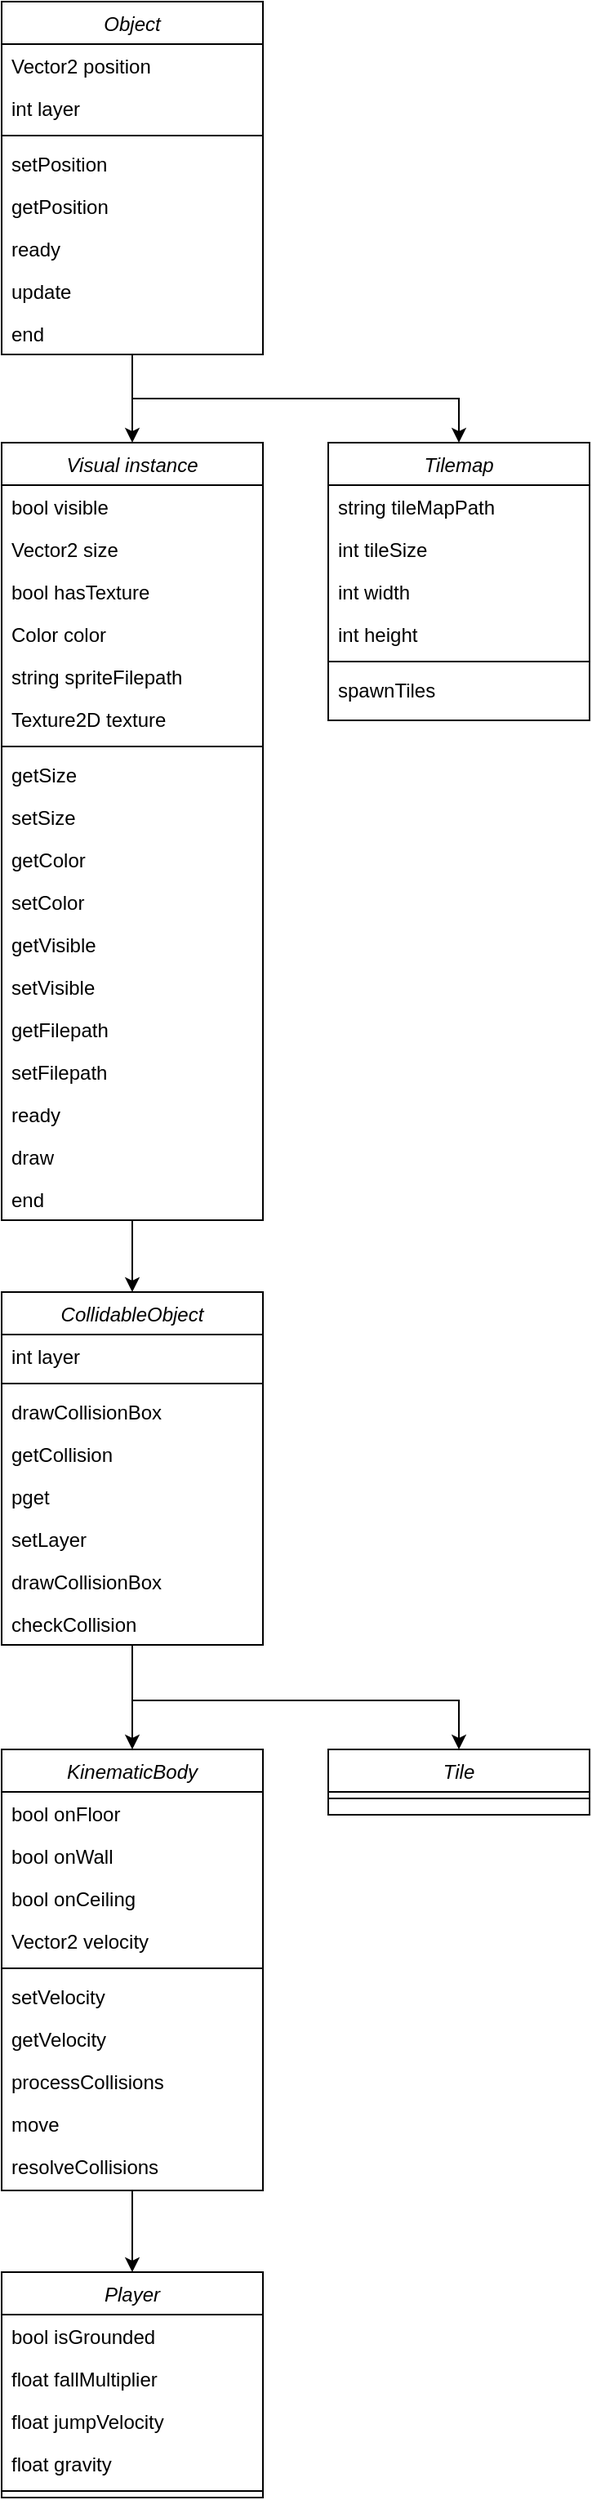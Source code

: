 <mxfile version="20.6.2" type="device"><diagram id="C5RBs43oDa-KdzZeNtuy" name="Page-1"><mxGraphModel dx="1703" dy="925" grid="1" gridSize="10" guides="1" tooltips="1" connect="1" arrows="1" fold="1" page="1" pageScale="1" pageWidth="827" pageHeight="1169" math="0" shadow="0"><root><mxCell id="WIyWlLk6GJQsqaUBKTNV-0"/><mxCell id="WIyWlLk6GJQsqaUBKTNV-1" parent="WIyWlLk6GJQsqaUBKTNV-0"/><mxCell id="KYCYtY8YfaFjY52dD4Zm-1" style="edgeStyle=orthogonalEdgeStyle;rounded=0;orthogonalLoop=1;jettySize=auto;html=1;entryX=0.5;entryY=0;entryDx=0;entryDy=0;" parent="WIyWlLk6GJQsqaUBKTNV-1" source="zkfFHV4jXpPFQw0GAbJ--0" target="KYCYtY8YfaFjY52dD4Zm-2" edge="1"><mxGeometry relative="1" as="geometry"><mxPoint x="120" y="240" as="targetPoint"/></mxGeometry></mxCell><mxCell id="zkfFHV4jXpPFQw0GAbJ--0" value="Object" style="swimlane;fontStyle=2;align=center;verticalAlign=top;childLayout=stackLayout;horizontal=1;startSize=26;horizontalStack=0;resizeParent=1;resizeLast=0;collapsible=1;marginBottom=0;rounded=0;shadow=0;strokeWidth=1;" parent="WIyWlLk6GJQsqaUBKTNV-1" vertex="1"><mxGeometry x="40" y="40" width="160" height="216" as="geometry"><mxRectangle x="230" y="140" width="160" height="26" as="alternateBounds"/></mxGeometry></mxCell><mxCell id="zkfFHV4jXpPFQw0GAbJ--1" value="Vector2 position " style="text;align=left;verticalAlign=top;spacingLeft=4;spacingRight=4;overflow=hidden;rotatable=0;points=[[0,0.5],[1,0.5]];portConstraint=eastwest;" parent="zkfFHV4jXpPFQw0GAbJ--0" vertex="1"><mxGeometry y="26" width="160" height="26" as="geometry"/></mxCell><mxCell id="O7regnunh_6RrNO5Hwtk-32" value="int layer" style="text;align=left;verticalAlign=top;spacingLeft=4;spacingRight=4;overflow=hidden;rotatable=0;points=[[0,0.5],[1,0.5]];portConstraint=eastwest;" parent="zkfFHV4jXpPFQw0GAbJ--0" vertex="1"><mxGeometry y="52" width="160" height="26" as="geometry"/></mxCell><mxCell id="zkfFHV4jXpPFQw0GAbJ--4" value="" style="line;html=1;strokeWidth=1;align=left;verticalAlign=middle;spacingTop=-1;spacingLeft=3;spacingRight=3;rotatable=0;labelPosition=right;points=[];portConstraint=eastwest;" parent="zkfFHV4jXpPFQw0GAbJ--0" vertex="1"><mxGeometry y="78" width="160" height="8" as="geometry"/></mxCell><mxCell id="zkfFHV4jXpPFQw0GAbJ--5" value="setPosition" style="text;align=left;verticalAlign=top;spacingLeft=4;spacingRight=4;overflow=hidden;rotatable=0;points=[[0,0.5],[1,0.5]];portConstraint=eastwest;" parent="zkfFHV4jXpPFQw0GAbJ--0" vertex="1"><mxGeometry y="86" width="160" height="26" as="geometry"/></mxCell><mxCell id="KYCYtY8YfaFjY52dD4Zm-0" value="getPosition" style="text;align=left;verticalAlign=top;spacingLeft=4;spacingRight=4;overflow=hidden;rotatable=0;points=[[0,0.5],[1,0.5]];portConstraint=eastwest;" parent="zkfFHV4jXpPFQw0GAbJ--0" vertex="1"><mxGeometry y="112" width="160" height="26" as="geometry"/></mxCell><mxCell id="O7regnunh_6RrNO5Hwtk-33" value="ready" style="text;align=left;verticalAlign=top;spacingLeft=4;spacingRight=4;overflow=hidden;rotatable=0;points=[[0,0.5],[1,0.5]];portConstraint=eastwest;" parent="zkfFHV4jXpPFQw0GAbJ--0" vertex="1"><mxGeometry y="138" width="160" height="26" as="geometry"/></mxCell><mxCell id="O7regnunh_6RrNO5Hwtk-34" value="update" style="text;align=left;verticalAlign=top;spacingLeft=4;spacingRight=4;overflow=hidden;rotatable=0;points=[[0,0.5],[1,0.5]];portConstraint=eastwest;" parent="zkfFHV4jXpPFQw0GAbJ--0" vertex="1"><mxGeometry y="164" width="160" height="26" as="geometry"/></mxCell><mxCell id="O7regnunh_6RrNO5Hwtk-35" value="end" style="text;align=left;verticalAlign=top;spacingLeft=4;spacingRight=4;overflow=hidden;rotatable=0;points=[[0,0.5],[1,0.5]];portConstraint=eastwest;" parent="zkfFHV4jXpPFQw0GAbJ--0" vertex="1"><mxGeometry y="190" width="160" height="26" as="geometry"/></mxCell><mxCell id="KYCYtY8YfaFjY52dD4Zm-78" style="edgeStyle=orthogonalEdgeStyle;rounded=0;orthogonalLoop=1;jettySize=auto;html=1;exitX=0.5;exitY=1;exitDx=0;exitDy=0;entryX=0.5;entryY=0;entryDx=0;entryDy=0;" parent="WIyWlLk6GJQsqaUBKTNV-1" source="KYCYtY8YfaFjY52dD4Zm-2" target="KYCYtY8YfaFjY52dD4Zm-25" edge="1"><mxGeometry relative="1" as="geometry"/></mxCell><mxCell id="KYCYtY8YfaFjY52dD4Zm-2" value="Visual instance" style="swimlane;fontStyle=2;align=center;verticalAlign=top;childLayout=stackLayout;horizontal=1;startSize=26;horizontalStack=0;resizeParent=1;resizeLast=0;collapsible=1;marginBottom=0;rounded=0;shadow=0;strokeWidth=1;" parent="WIyWlLk6GJQsqaUBKTNV-1" vertex="1"><mxGeometry x="40" y="310" width="160" height="476" as="geometry"><mxRectangle x="230" y="140" width="160" height="26" as="alternateBounds"/></mxGeometry></mxCell><mxCell id="KYCYtY8YfaFjY52dD4Zm-57" value="bool visible" style="text;align=left;verticalAlign=top;spacingLeft=4;spacingRight=4;overflow=hidden;rotatable=0;points=[[0,0.5],[1,0.5]];portConstraint=eastwest;" parent="KYCYtY8YfaFjY52dD4Zm-2" vertex="1"><mxGeometry y="26" width="160" height="26" as="geometry"/></mxCell><mxCell id="KYCYtY8YfaFjY52dD4Zm-3" value="Vector2 size" style="text;align=left;verticalAlign=top;spacingLeft=4;spacingRight=4;overflow=hidden;rotatable=0;points=[[0,0.5],[1,0.5]];portConstraint=eastwest;" parent="KYCYtY8YfaFjY52dD4Zm-2" vertex="1"><mxGeometry y="52" width="160" height="26" as="geometry"/></mxCell><mxCell id="O7regnunh_6RrNO5Hwtk-22" value="bool hasTexture" style="text;align=left;verticalAlign=top;spacingLeft=4;spacingRight=4;overflow=hidden;rotatable=0;points=[[0,0.5],[1,0.5]];portConstraint=eastwest;" parent="KYCYtY8YfaFjY52dD4Zm-2" vertex="1"><mxGeometry y="78" width="160" height="26" as="geometry"/></mxCell><mxCell id="KYCYtY8YfaFjY52dD4Zm-7" value="Color color" style="text;align=left;verticalAlign=top;spacingLeft=4;spacingRight=4;overflow=hidden;rotatable=0;points=[[0,0.5],[1,0.5]];portConstraint=eastwest;" parent="KYCYtY8YfaFjY52dD4Zm-2" vertex="1"><mxGeometry y="104" width="160" height="26" as="geometry"/></mxCell><mxCell id="g4-ADZWTP8N053OKpydZ-39" value="string spriteFilepath" style="text;align=left;verticalAlign=top;spacingLeft=4;spacingRight=4;overflow=hidden;rotatable=0;points=[[0,0.5],[1,0.5]];portConstraint=eastwest;" parent="KYCYtY8YfaFjY52dD4Zm-2" vertex="1"><mxGeometry y="130" width="160" height="26" as="geometry"/></mxCell><mxCell id="O7regnunh_6RrNO5Hwtk-23" value="Texture2D texture" style="text;align=left;verticalAlign=top;spacingLeft=4;spacingRight=4;overflow=hidden;rotatable=0;points=[[0,0.5],[1,0.5]];portConstraint=eastwest;" parent="KYCYtY8YfaFjY52dD4Zm-2" vertex="1"><mxGeometry y="156" width="160" height="26" as="geometry"/></mxCell><mxCell id="KYCYtY8YfaFjY52dD4Zm-4" value="" style="line;html=1;strokeWidth=1;align=left;verticalAlign=middle;spacingTop=-1;spacingLeft=3;spacingRight=3;rotatable=0;labelPosition=right;points=[];portConstraint=eastwest;" parent="KYCYtY8YfaFjY52dD4Zm-2" vertex="1"><mxGeometry y="182" width="160" height="8" as="geometry"/></mxCell><mxCell id="KYCYtY8YfaFjY52dD4Zm-6" value="getSize" style="text;align=left;verticalAlign=top;spacingLeft=4;spacingRight=4;overflow=hidden;rotatable=0;points=[[0,0.5],[1,0.5]];portConstraint=eastwest;" parent="KYCYtY8YfaFjY52dD4Zm-2" vertex="1"><mxGeometry y="190" width="160" height="26" as="geometry"/></mxCell><mxCell id="KYCYtY8YfaFjY52dD4Zm-5" value="setSize" style="text;align=left;verticalAlign=top;spacingLeft=4;spacingRight=4;overflow=hidden;rotatable=0;points=[[0,0.5],[1,0.5]];portConstraint=eastwest;" parent="KYCYtY8YfaFjY52dD4Zm-2" vertex="1"><mxGeometry y="216" width="160" height="26" as="geometry"/></mxCell><mxCell id="KYCYtY8YfaFjY52dD4Zm-9" value="getColor" style="text;align=left;verticalAlign=top;spacingLeft=4;spacingRight=4;overflow=hidden;rotatable=0;points=[[0,0.5],[1,0.5]];portConstraint=eastwest;" parent="KYCYtY8YfaFjY52dD4Zm-2" vertex="1"><mxGeometry y="242" width="160" height="26" as="geometry"/></mxCell><mxCell id="KYCYtY8YfaFjY52dD4Zm-8" value="setColor" style="text;align=left;verticalAlign=top;spacingLeft=4;spacingRight=4;overflow=hidden;rotatable=0;points=[[0,0.5],[1,0.5]];portConstraint=eastwest;" parent="KYCYtY8YfaFjY52dD4Zm-2" vertex="1"><mxGeometry y="268" width="160" height="26" as="geometry"/></mxCell><mxCell id="KYCYtY8YfaFjY52dD4Zm-58" value="getVisible" style="text;align=left;verticalAlign=top;spacingLeft=4;spacingRight=4;overflow=hidden;rotatable=0;points=[[0,0.5],[1,0.5]];portConstraint=eastwest;" parent="KYCYtY8YfaFjY52dD4Zm-2" vertex="1"><mxGeometry y="294" width="160" height="26" as="geometry"/></mxCell><mxCell id="KYCYtY8YfaFjY52dD4Zm-59" value="setVisible" style="text;align=left;verticalAlign=top;spacingLeft=4;spacingRight=4;overflow=hidden;rotatable=0;points=[[0,0.5],[1,0.5]];portConstraint=eastwest;" parent="KYCYtY8YfaFjY52dD4Zm-2" vertex="1"><mxGeometry y="320" width="160" height="26" as="geometry"/></mxCell><mxCell id="KYCYtY8YfaFjY52dD4Zm-23" value="getFilepath" style="text;align=left;verticalAlign=top;spacingLeft=4;spacingRight=4;overflow=hidden;rotatable=0;points=[[0,0.5],[1,0.5]];portConstraint=eastwest;" parent="KYCYtY8YfaFjY52dD4Zm-2" vertex="1"><mxGeometry y="346" width="160" height="26" as="geometry"/></mxCell><mxCell id="KYCYtY8YfaFjY52dD4Zm-22" value="setFilepath" style="text;align=left;verticalAlign=top;spacingLeft=4;spacingRight=4;overflow=hidden;rotatable=0;points=[[0,0.5],[1,0.5]];portConstraint=eastwest;" parent="KYCYtY8YfaFjY52dD4Zm-2" vertex="1"><mxGeometry y="372" width="160" height="26" as="geometry"/></mxCell><mxCell id="O7regnunh_6RrNO5Hwtk-24" value="ready" style="text;align=left;verticalAlign=top;spacingLeft=4;spacingRight=4;overflow=hidden;rotatable=0;points=[[0,0.5],[1,0.5]];portConstraint=eastwest;" parent="KYCYtY8YfaFjY52dD4Zm-2" vertex="1"><mxGeometry y="398" width="160" height="26" as="geometry"/></mxCell><mxCell id="KYCYtY8YfaFjY52dD4Zm-10" value="draw" style="text;align=left;verticalAlign=top;spacingLeft=4;spacingRight=4;overflow=hidden;rotatable=0;points=[[0,0.5],[1,0.5]];portConstraint=eastwest;" parent="KYCYtY8YfaFjY52dD4Zm-2" vertex="1"><mxGeometry y="424" width="160" height="26" as="geometry"/></mxCell><mxCell id="O7regnunh_6RrNO5Hwtk-25" value="end" style="text;align=left;verticalAlign=top;spacingLeft=4;spacingRight=4;overflow=hidden;rotatable=0;points=[[0,0.5],[1,0.5]];portConstraint=eastwest;" parent="KYCYtY8YfaFjY52dD4Zm-2" vertex="1"><mxGeometry y="450" width="160" height="26" as="geometry"/></mxCell><mxCell id="KYCYtY8YfaFjY52dD4Zm-25" value="CollidableObject" style="swimlane;fontStyle=2;align=center;verticalAlign=top;childLayout=stackLayout;horizontal=1;startSize=26;horizontalStack=0;resizeParent=1;resizeLast=0;collapsible=1;marginBottom=0;rounded=0;shadow=0;strokeWidth=1;" parent="WIyWlLk6GJQsqaUBKTNV-1" vertex="1"><mxGeometry x="40" y="830" width="160" height="216" as="geometry"><mxRectangle x="230" y="140" width="160" height="26" as="alternateBounds"/></mxGeometry></mxCell><mxCell id="O7regnunh_6RrNO5Hwtk-15" value="int layer" style="text;align=left;verticalAlign=top;spacingLeft=4;spacingRight=4;overflow=hidden;rotatable=0;points=[[0,0.5],[1,0.5]];portConstraint=eastwest;" parent="KYCYtY8YfaFjY52dD4Zm-25" vertex="1"><mxGeometry y="26" width="160" height="26" as="geometry"/></mxCell><mxCell id="KYCYtY8YfaFjY52dD4Zm-29" value="" style="line;html=1;strokeWidth=1;align=left;verticalAlign=middle;spacingTop=-1;spacingLeft=3;spacingRight=3;rotatable=0;labelPosition=right;points=[];portConstraint=eastwest;" parent="KYCYtY8YfaFjY52dD4Zm-25" vertex="1"><mxGeometry y="52" width="160" height="8" as="geometry"/></mxCell><mxCell id="g4-ADZWTP8N053OKpydZ-52" value="drawCollisionBox" style="text;align=left;verticalAlign=top;spacingLeft=4;spacingRight=4;overflow=hidden;rotatable=0;points=[[0,0.5],[1,0.5]];portConstraint=eastwest;" parent="KYCYtY8YfaFjY52dD4Zm-25" vertex="1"><mxGeometry y="60" width="160" height="26" as="geometry"/></mxCell><mxCell id="g4-ADZWTP8N053OKpydZ-53" value="getCollision" style="text;align=left;verticalAlign=top;spacingLeft=4;spacingRight=4;overflow=hidden;rotatable=0;points=[[0,0.5],[1,0.5]];portConstraint=eastwest;" parent="KYCYtY8YfaFjY52dD4Zm-25" vertex="1"><mxGeometry y="86" width="160" height="26" as="geometry"/></mxCell><mxCell id="O7regnunh_6RrNO5Hwtk-16" value="pget" style="text;align=left;verticalAlign=top;spacingLeft=4;spacingRight=4;overflow=hidden;rotatable=0;points=[[0,0.5],[1,0.5]];portConstraint=eastwest;" parent="KYCYtY8YfaFjY52dD4Zm-25" vertex="1"><mxGeometry y="112" width="160" height="26" as="geometry"/></mxCell><mxCell id="O7regnunh_6RrNO5Hwtk-17" value="setLayer" style="text;align=left;verticalAlign=top;spacingLeft=4;spacingRight=4;overflow=hidden;rotatable=0;points=[[0,0.5],[1,0.5]];portConstraint=eastwest;" parent="KYCYtY8YfaFjY52dD4Zm-25" vertex="1"><mxGeometry y="138" width="160" height="26" as="geometry"/></mxCell><mxCell id="O7regnunh_6RrNO5Hwtk-18" value="drawCollisionBox" style="text;align=left;verticalAlign=top;spacingLeft=4;spacingRight=4;overflow=hidden;rotatable=0;points=[[0,0.5],[1,0.5]];portConstraint=eastwest;" parent="KYCYtY8YfaFjY52dD4Zm-25" vertex="1"><mxGeometry y="164" width="160" height="26" as="geometry"/></mxCell><mxCell id="O7regnunh_6RrNO5Hwtk-19" value="checkCollision" style="text;align=left;verticalAlign=top;spacingLeft=4;spacingRight=4;overflow=hidden;rotatable=0;points=[[0,0.5],[1,0.5]];portConstraint=eastwest;" parent="KYCYtY8YfaFjY52dD4Zm-25" vertex="1"><mxGeometry y="190" width="160" height="26" as="geometry"/></mxCell><mxCell id="g4-ADZWTP8N053OKpydZ-50" style="edgeStyle=orthogonalEdgeStyle;rounded=0;orthogonalLoop=1;jettySize=auto;html=1;entryX=0.5;entryY=0;entryDx=0;entryDy=0;" parent="WIyWlLk6GJQsqaUBKTNV-1" source="KYCYtY8YfaFjY52dD4Zm-45" target="g4-ADZWTP8N053OKpydZ-40" edge="1"><mxGeometry relative="1" as="geometry"/></mxCell><mxCell id="KYCYtY8YfaFjY52dD4Zm-45" value="KinematicBody" style="swimlane;fontStyle=2;align=center;verticalAlign=top;childLayout=stackLayout;horizontal=1;startSize=26;horizontalStack=0;resizeParent=1;resizeLast=0;collapsible=1;marginBottom=0;rounded=0;shadow=0;strokeWidth=1;" parent="WIyWlLk6GJQsqaUBKTNV-1" vertex="1"><mxGeometry x="40" y="1110" width="160" height="270" as="geometry"><mxRectangle x="230" y="140" width="160" height="26" as="alternateBounds"/></mxGeometry></mxCell><mxCell id="KYCYtY8YfaFjY52dD4Zm-63" value="bool onFloor" style="text;align=left;verticalAlign=top;spacingLeft=4;spacingRight=4;overflow=hidden;rotatable=0;points=[[0,0.5],[1,0.5]];portConstraint=eastwest;" parent="KYCYtY8YfaFjY52dD4Zm-45" vertex="1"><mxGeometry y="26" width="160" height="26" as="geometry"/></mxCell><mxCell id="KYCYtY8YfaFjY52dD4Zm-65" value="bool onWall" style="text;align=left;verticalAlign=top;spacingLeft=4;spacingRight=4;overflow=hidden;rotatable=0;points=[[0,0.5],[1,0.5]];portConstraint=eastwest;" parent="KYCYtY8YfaFjY52dD4Zm-45" vertex="1"><mxGeometry y="52" width="160" height="26" as="geometry"/></mxCell><mxCell id="KYCYtY8YfaFjY52dD4Zm-64" value="bool onCeiling" style="text;align=left;verticalAlign=top;spacingLeft=4;spacingRight=4;overflow=hidden;rotatable=0;points=[[0,0.5],[1,0.5]];portConstraint=eastwest;" parent="KYCYtY8YfaFjY52dD4Zm-45" vertex="1"><mxGeometry y="78" width="160" height="26" as="geometry"/></mxCell><mxCell id="KYCYtY8YfaFjY52dD4Zm-115" value="Vector2 velocity" style="text;align=left;verticalAlign=top;spacingLeft=4;spacingRight=4;overflow=hidden;rotatable=0;points=[[0,0.5],[1,0.5]];portConstraint=eastwest;" parent="KYCYtY8YfaFjY52dD4Zm-45" vertex="1"><mxGeometry y="104" width="160" height="26" as="geometry"/></mxCell><mxCell id="KYCYtY8YfaFjY52dD4Zm-47" value="" style="line;html=1;strokeWidth=1;align=left;verticalAlign=middle;spacingTop=-1;spacingLeft=3;spacingRight=3;rotatable=0;labelPosition=right;points=[];portConstraint=eastwest;" parent="KYCYtY8YfaFjY52dD4Zm-45" vertex="1"><mxGeometry y="130" width="160" height="8" as="geometry"/></mxCell><mxCell id="O7regnunh_6RrNO5Hwtk-12" value="setVelocity" style="text;align=left;verticalAlign=top;spacingLeft=4;spacingRight=4;overflow=hidden;rotatable=0;points=[[0,0.5],[1,0.5]];portConstraint=eastwest;" parent="KYCYtY8YfaFjY52dD4Zm-45" vertex="1"><mxGeometry y="138" width="160" height="26" as="geometry"/></mxCell><mxCell id="O7regnunh_6RrNO5Hwtk-13" value="getVelocity" style="text;align=left;verticalAlign=top;spacingLeft=4;spacingRight=4;overflow=hidden;rotatable=0;points=[[0,0.5],[1,0.5]];portConstraint=eastwest;" parent="KYCYtY8YfaFjY52dD4Zm-45" vertex="1"><mxGeometry y="164" width="160" height="26" as="geometry"/></mxCell><mxCell id="O7regnunh_6RrNO5Hwtk-10" value="processCollisions" style="text;align=left;verticalAlign=top;spacingLeft=4;spacingRight=4;overflow=hidden;rotatable=0;points=[[0,0.5],[1,0.5]];portConstraint=eastwest;" parent="KYCYtY8YfaFjY52dD4Zm-45" vertex="1"><mxGeometry y="190" width="160" height="26" as="geometry"/></mxCell><mxCell id="KYCYtY8YfaFjY52dD4Zm-55" value="move" style="text;align=left;verticalAlign=top;spacingLeft=4;spacingRight=4;overflow=hidden;rotatable=0;points=[[0,0.5],[1,0.5]];portConstraint=eastwest;" parent="KYCYtY8YfaFjY52dD4Zm-45" vertex="1"><mxGeometry y="216" width="160" height="26" as="geometry"/></mxCell><mxCell id="O7regnunh_6RrNO5Hwtk-11" value="resolveCollisions" style="text;align=left;verticalAlign=top;spacingLeft=4;spacingRight=4;overflow=hidden;rotatable=0;points=[[0,0.5],[1,0.5]];portConstraint=eastwest;" parent="KYCYtY8YfaFjY52dD4Zm-45" vertex="1"><mxGeometry y="242" width="160" height="26" as="geometry"/></mxCell><mxCell id="g4-ADZWTP8N053OKpydZ-40" value="Player" style="swimlane;fontStyle=2;align=center;verticalAlign=top;childLayout=stackLayout;horizontal=1;startSize=26;horizontalStack=0;resizeParent=1;resizeLast=0;collapsible=1;marginBottom=0;rounded=0;shadow=0;strokeWidth=1;" parent="WIyWlLk6GJQsqaUBKTNV-1" vertex="1"><mxGeometry x="40" y="1430" width="160" height="138" as="geometry"><mxRectangle x="230" y="140" width="160" height="26" as="alternateBounds"/></mxGeometry></mxCell><mxCell id="O7regnunh_6RrNO5Hwtk-6" value="bool isGrounded" style="text;align=left;verticalAlign=top;spacingLeft=4;spacingRight=4;overflow=hidden;rotatable=0;points=[[0,0.5],[1,0.5]];portConstraint=eastwest;" parent="g4-ADZWTP8N053OKpydZ-40" vertex="1"><mxGeometry y="26" width="160" height="26" as="geometry"/></mxCell><mxCell id="O7regnunh_6RrNO5Hwtk-8" value="float fallMultiplier" style="text;align=left;verticalAlign=top;spacingLeft=4;spacingRight=4;overflow=hidden;rotatable=0;points=[[0,0.5],[1,0.5]];portConstraint=eastwest;" parent="g4-ADZWTP8N053OKpydZ-40" vertex="1"><mxGeometry y="52" width="160" height="26" as="geometry"/></mxCell><mxCell id="O7regnunh_6RrNO5Hwtk-9" value="float jumpVelocity" style="text;align=left;verticalAlign=top;spacingLeft=4;spacingRight=4;overflow=hidden;rotatable=0;points=[[0,0.5],[1,0.5]];portConstraint=eastwest;" parent="g4-ADZWTP8N053OKpydZ-40" vertex="1"><mxGeometry y="78" width="160" height="26" as="geometry"/></mxCell><mxCell id="O7regnunh_6RrNO5Hwtk-7" value="float gravity" style="text;align=left;verticalAlign=top;spacingLeft=4;spacingRight=4;overflow=hidden;rotatable=0;points=[[0,0.5],[1,0.5]];portConstraint=eastwest;" parent="g4-ADZWTP8N053OKpydZ-40" vertex="1"><mxGeometry y="104" width="160" height="26" as="geometry"/></mxCell><mxCell id="g4-ADZWTP8N053OKpydZ-45" value="" style="line;html=1;strokeWidth=1;align=left;verticalAlign=middle;spacingTop=-1;spacingLeft=3;spacingRight=3;rotatable=0;labelPosition=right;points=[];portConstraint=eastwest;" parent="g4-ADZWTP8N053OKpydZ-40" vertex="1"><mxGeometry y="130" width="160" height="8" as="geometry"/></mxCell><mxCell id="zuGtKfPLjMdq9aygZgn7-0" style="edgeStyle=orthogonalEdgeStyle;rounded=0;orthogonalLoop=1;jettySize=auto;html=1;entryX=0.5;entryY=0;entryDx=0;entryDy=0;exitX=0.5;exitY=1;exitDx=0;exitDy=0;" parent="WIyWlLk6GJQsqaUBKTNV-1" source="zkfFHV4jXpPFQw0GAbJ--0" target="zuGtKfPLjMdq9aygZgn7-1" edge="1"><mxGeometry relative="1" as="geometry"><mxPoint x="320" y="176.93" as="targetPoint"/><mxPoint x="200" y="149.997" as="sourcePoint"/></mxGeometry></mxCell><mxCell id="zuGtKfPLjMdq9aygZgn7-1" value="Tilemap" style="swimlane;fontStyle=2;align=center;verticalAlign=top;childLayout=stackLayout;horizontal=1;startSize=26;horizontalStack=0;resizeParent=1;resizeLast=0;collapsible=1;marginBottom=0;rounded=0;shadow=0;strokeWidth=1;" parent="WIyWlLk6GJQsqaUBKTNV-1" vertex="1"><mxGeometry x="240" y="310" width="160" height="170" as="geometry"><mxRectangle x="230" y="140" width="160" height="26" as="alternateBounds"/></mxGeometry></mxCell><mxCell id="V2yGi1cB_s8e121gMN0j-8" value="string tileMapPath" style="text;align=left;verticalAlign=top;spacingLeft=4;spacingRight=4;overflow=hidden;rotatable=0;points=[[0,0.5],[1,0.5]];portConstraint=eastwest;" parent="zuGtKfPLjMdq9aygZgn7-1" vertex="1"><mxGeometry y="26" width="160" height="26" as="geometry"/></mxCell><mxCell id="V2yGi1cB_s8e121gMN0j-9" value="int tileSize" style="text;align=left;verticalAlign=top;spacingLeft=4;spacingRight=4;overflow=hidden;rotatable=0;points=[[0,0.5],[1,0.5]];portConstraint=eastwest;" parent="zuGtKfPLjMdq9aygZgn7-1" vertex="1"><mxGeometry y="52" width="160" height="26" as="geometry"/></mxCell><mxCell id="V2yGi1cB_s8e121gMN0j-10" value="int width" style="text;align=left;verticalAlign=top;spacingLeft=4;spacingRight=4;overflow=hidden;rotatable=0;points=[[0,0.5],[1,0.5]];portConstraint=eastwest;" parent="zuGtKfPLjMdq9aygZgn7-1" vertex="1"><mxGeometry y="78" width="160" height="26" as="geometry"/></mxCell><mxCell id="V2yGi1cB_s8e121gMN0j-11" value="int height" style="text;align=left;verticalAlign=top;spacingLeft=4;spacingRight=4;overflow=hidden;rotatable=0;points=[[0,0.5],[1,0.5]];portConstraint=eastwest;" parent="zuGtKfPLjMdq9aygZgn7-1" vertex="1"><mxGeometry y="104" width="160" height="26" as="geometry"/></mxCell><mxCell id="zuGtKfPLjMdq9aygZgn7-6" value="" style="line;html=1;strokeWidth=1;align=left;verticalAlign=middle;spacingTop=-1;spacingLeft=3;spacingRight=3;rotatable=0;labelPosition=right;points=[];portConstraint=eastwest;" parent="zuGtKfPLjMdq9aygZgn7-1" vertex="1"><mxGeometry y="130" width="160" height="8" as="geometry"/></mxCell><mxCell id="V2yGi1cB_s8e121gMN0j-18" value="spawnTiles" style="text;align=left;verticalAlign=top;spacingLeft=4;spacingRight=4;overflow=hidden;rotatable=0;points=[[0,0.5],[1,0.5]];portConstraint=eastwest;" parent="zuGtKfPLjMdq9aygZgn7-1" vertex="1"><mxGeometry y="138" width="160" height="26" as="geometry"/></mxCell><mxCell id="2" value="Tile&#10;" style="swimlane;fontStyle=2;align=center;verticalAlign=top;childLayout=stackLayout;horizontal=1;startSize=26;horizontalStack=0;resizeParent=1;resizeLast=0;collapsible=1;marginBottom=0;rounded=0;shadow=0;strokeWidth=1;" parent="WIyWlLk6GJQsqaUBKTNV-1" vertex="1"><mxGeometry x="240" y="1110" width="160" height="40" as="geometry"><mxRectangle x="230" y="140" width="160" height="26" as="alternateBounds"/></mxGeometry></mxCell><mxCell id="3" value="" style="line;html=1;strokeWidth=1;align=left;verticalAlign=middle;spacingTop=-1;spacingLeft=3;spacingRight=3;rotatable=0;labelPosition=right;points=[];portConstraint=eastwest;" parent="2" vertex="1"><mxGeometry y="26" width="160" height="8" as="geometry"/></mxCell><mxCell id="O7regnunh_6RrNO5Hwtk-20" style="edgeStyle=orthogonalEdgeStyle;rounded=0;orthogonalLoop=1;jettySize=auto;html=1;entryX=0.5;entryY=0;entryDx=0;entryDy=0;" parent="WIyWlLk6GJQsqaUBKTNV-1" source="O7regnunh_6RrNO5Hwtk-19" target="2" edge="1"><mxGeometry relative="1" as="geometry"><Array as="points"><mxPoint x="120" y="1080"/><mxPoint x="320" y="1080"/></Array></mxGeometry></mxCell><mxCell id="O7regnunh_6RrNO5Hwtk-29" style="edgeStyle=orthogonalEdgeStyle;rounded=0;orthogonalLoop=1;jettySize=auto;html=1;entryX=0.5;entryY=0;entryDx=0;entryDy=0;" parent="WIyWlLk6GJQsqaUBKTNV-1" source="O7regnunh_6RrNO5Hwtk-19" target="KYCYtY8YfaFjY52dD4Zm-45" edge="1"><mxGeometry relative="1" as="geometry"><Array as="points"><mxPoint x="120" y="1070"/><mxPoint x="120" y="1070"/></Array></mxGeometry></mxCell></root></mxGraphModel></diagram></mxfile>
